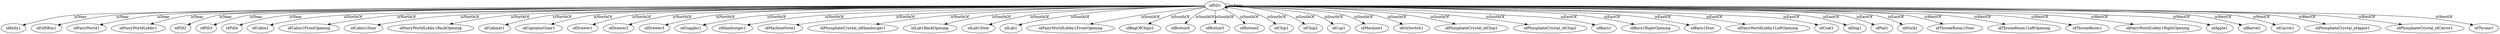 digraph  {
idPill1 [node_type=entity_node];
idKelly1 [node_type=entity_node];
idGiftBox1 [node_type=entity_node];
idFairyWorld1 [node_type=entity_node];
idFairyWorldLobby1 [node_type=entity_node];
idPill2 [node_type=entity_node];
idPill3 [node_type=entity_node];
idPill4 [node_type=entity_node];
idCabin1 [node_type=entity_node];
idCabin1FrontOpening [node_type=entity_node];
idCabin1Door [node_type=entity_node];
idFairyWorldLobby1BackOpening [node_type=entity_node];
idCabinet1 [node_type=entity_node];
idCaptainsChair1 [node_type=entity_node];
idDrawer1 [node_type=entity_node];
idDrawer2 [node_type=entity_node];
idDrawer3 [node_type=entity_node];
idGoggles1 [node_type=entity_node];
idHamburger1 [node_type=entity_node];
idMachineNote1 [node_type=entity_node];
idPhosphateCrystal_idHamburger1 [node_type=entity_node];
idLab1BackOpening [node_type=entity_node];
idLab1Door [node_type=entity_node];
idLab1 [node_type=entity_node];
idFairyWorldLobby1FrontOpening [node_type=entity_node];
idBagOfChips1 [node_type=entity_node];
idButtonX [node_type=entity_node];
idButtonY [node_type=entity_node];
idButtonZ [node_type=entity_node];
idChip1 [node_type=entity_node];
idChip2 [node_type=entity_node];
idCup1 [node_type=entity_node];
idMachine1 [node_type=entity_node];
idOnSwitch1 [node_type=entity_node];
idPhosphateCrystal_idChip1 [node_type=entity_node];
idPhosphateCrystal_idChip2 [node_type=entity_node];
idBarn1 [node_type=entity_node];
idBarn1RightOpening [node_type=entity_node];
idBarn1Door [node_type=entity_node];
idFairyWorldLobby1LeftOpening [node_type=entity_node];
idCoat1 [node_type=entity_node];
idDog1 [node_type=entity_node];
idPail1 [node_type=entity_node];
idStick1 [node_type=entity_node];
idThroneRoom1Door [node_type=entity_node];
idThroneRoom1LeftOpening [node_type=entity_node];
idThroneRoom1 [node_type=entity_node];
idFairyWorldLobby1RightOpening [node_type=entity_node];
idApple1 [node_type=entity_node];
idBarrel1 [node_type=entity_node];
idCarrot1 [node_type=entity_node];
idPhosphateCrystal_idApple1 [node_type=entity_node];
idPhosphateCrystal_idCarrot1 [node_type=entity_node];
idThrone1 [node_type=entity_node];
idPill1 -> idKelly1  [edge_type=relationship, label=isNear];
idPill1 -> idGiftBox1  [edge_type=relationship, label=isNear];
idPill1 -> idFairyWorld1  [edge_type=relationship, label=isNear];
idPill1 -> idFairyWorldLobby1  [edge_type=relationship, label=isNear];
idPill1 -> idPill1  [edge_type=relationship, label=isNear];
idPill1 -> idPill2  [edge_type=relationship, label=isNear];
idPill1 -> idPill3  [edge_type=relationship, label=isNear];
idPill1 -> idPill4  [edge_type=relationship, label=isNear];
idPill1 -> idCabin1  [edge_type=relationship, label=isNorthOf];
idPill1 -> idCabin1FrontOpening  [edge_type=relationship, label=isNorthOf];
idPill1 -> idCabin1Door  [edge_type=relationship, label=isNorthOf];
idPill1 -> idFairyWorldLobby1BackOpening  [edge_type=relationship, label=isNorthOf];
idPill1 -> idCabinet1  [edge_type=relationship, label=isNorthOf];
idPill1 -> idCaptainsChair1  [edge_type=relationship, label=isNorthOf];
idPill1 -> idDrawer1  [edge_type=relationship, label=isNorthOf];
idPill1 -> idDrawer2  [edge_type=relationship, label=isNorthOf];
idPill1 -> idDrawer3  [edge_type=relationship, label=isNorthOf];
idPill1 -> idGoggles1  [edge_type=relationship, label=isNorthOf];
idPill1 -> idHamburger1  [edge_type=relationship, label=isNorthOf];
idPill1 -> idMachineNote1  [edge_type=relationship, label=isNorthOf];
idPill1 -> idPhosphateCrystal_idHamburger1  [edge_type=relationship, label=isNorthOf];
idPill1 -> idLab1BackOpening  [edge_type=relationship, label=isSouthOf];
idPill1 -> idLab1Door  [edge_type=relationship, label=isSouthOf];
idPill1 -> idLab1  [edge_type=relationship, label=isSouthOf];
idPill1 -> idFairyWorldLobby1FrontOpening  [edge_type=relationship, label=isSouthOf];
idPill1 -> idBagOfChips1  [edge_type=relationship, label=isSouthOf];
idPill1 -> idButtonX  [edge_type=relationship, label=isSouthOf];
idPill1 -> idButtonY  [edge_type=relationship, label=isSouthOf];
idPill1 -> idButtonZ  [edge_type=relationship, label=isSouthOf];
idPill1 -> idChip1  [edge_type=relationship, label=isSouthOf];
idPill1 -> idChip2  [edge_type=relationship, label=isSouthOf];
idPill1 -> idCup1  [edge_type=relationship, label=isSouthOf];
idPill1 -> idMachine1  [edge_type=relationship, label=isSouthOf];
idPill1 -> idOnSwitch1  [edge_type=relationship, label=isSouthOf];
idPill1 -> idPhosphateCrystal_idChip1  [edge_type=relationship, label=isSouthOf];
idPill1 -> idPhosphateCrystal_idChip2  [edge_type=relationship, label=isSouthOf];
idPill1 -> idBarn1  [edge_type=relationship, label=isEastOf];
idPill1 -> idBarn1RightOpening  [edge_type=relationship, label=isEastOf];
idPill1 -> idBarn1Door  [edge_type=relationship, label=isEastOf];
idPill1 -> idFairyWorldLobby1LeftOpening  [edge_type=relationship, label=isEastOf];
idPill1 -> idCoat1  [edge_type=relationship, label=isEastOf];
idPill1 -> idDog1  [edge_type=relationship, label=isEastOf];
idPill1 -> idPail1  [edge_type=relationship, label=isEastOf];
idPill1 -> idStick1  [edge_type=relationship, label=isEastOf];
idPill1 -> idThroneRoom1Door  [edge_type=relationship, label=isWestOf];
idPill1 -> idThroneRoom1LeftOpening  [edge_type=relationship, label=isWestOf];
idPill1 -> idThroneRoom1  [edge_type=relationship, label=isWestOf];
idPill1 -> idFairyWorldLobby1RightOpening  [edge_type=relationship, label=isWestOf];
idPill1 -> idApple1  [edge_type=relationship, label=isWestOf];
idPill1 -> idBarrel1  [edge_type=relationship, label=isWestOf];
idPill1 -> idCarrot1  [edge_type=relationship, label=isWestOf];
idPill1 -> idPhosphateCrystal_idApple1  [edge_type=relationship, label=isWestOf];
idPill1 -> idPhosphateCrystal_idCarrot1  [edge_type=relationship, label=isWestOf];
idPill1 -> idThrone1  [edge_type=relationship, label=isWestOf];
}
